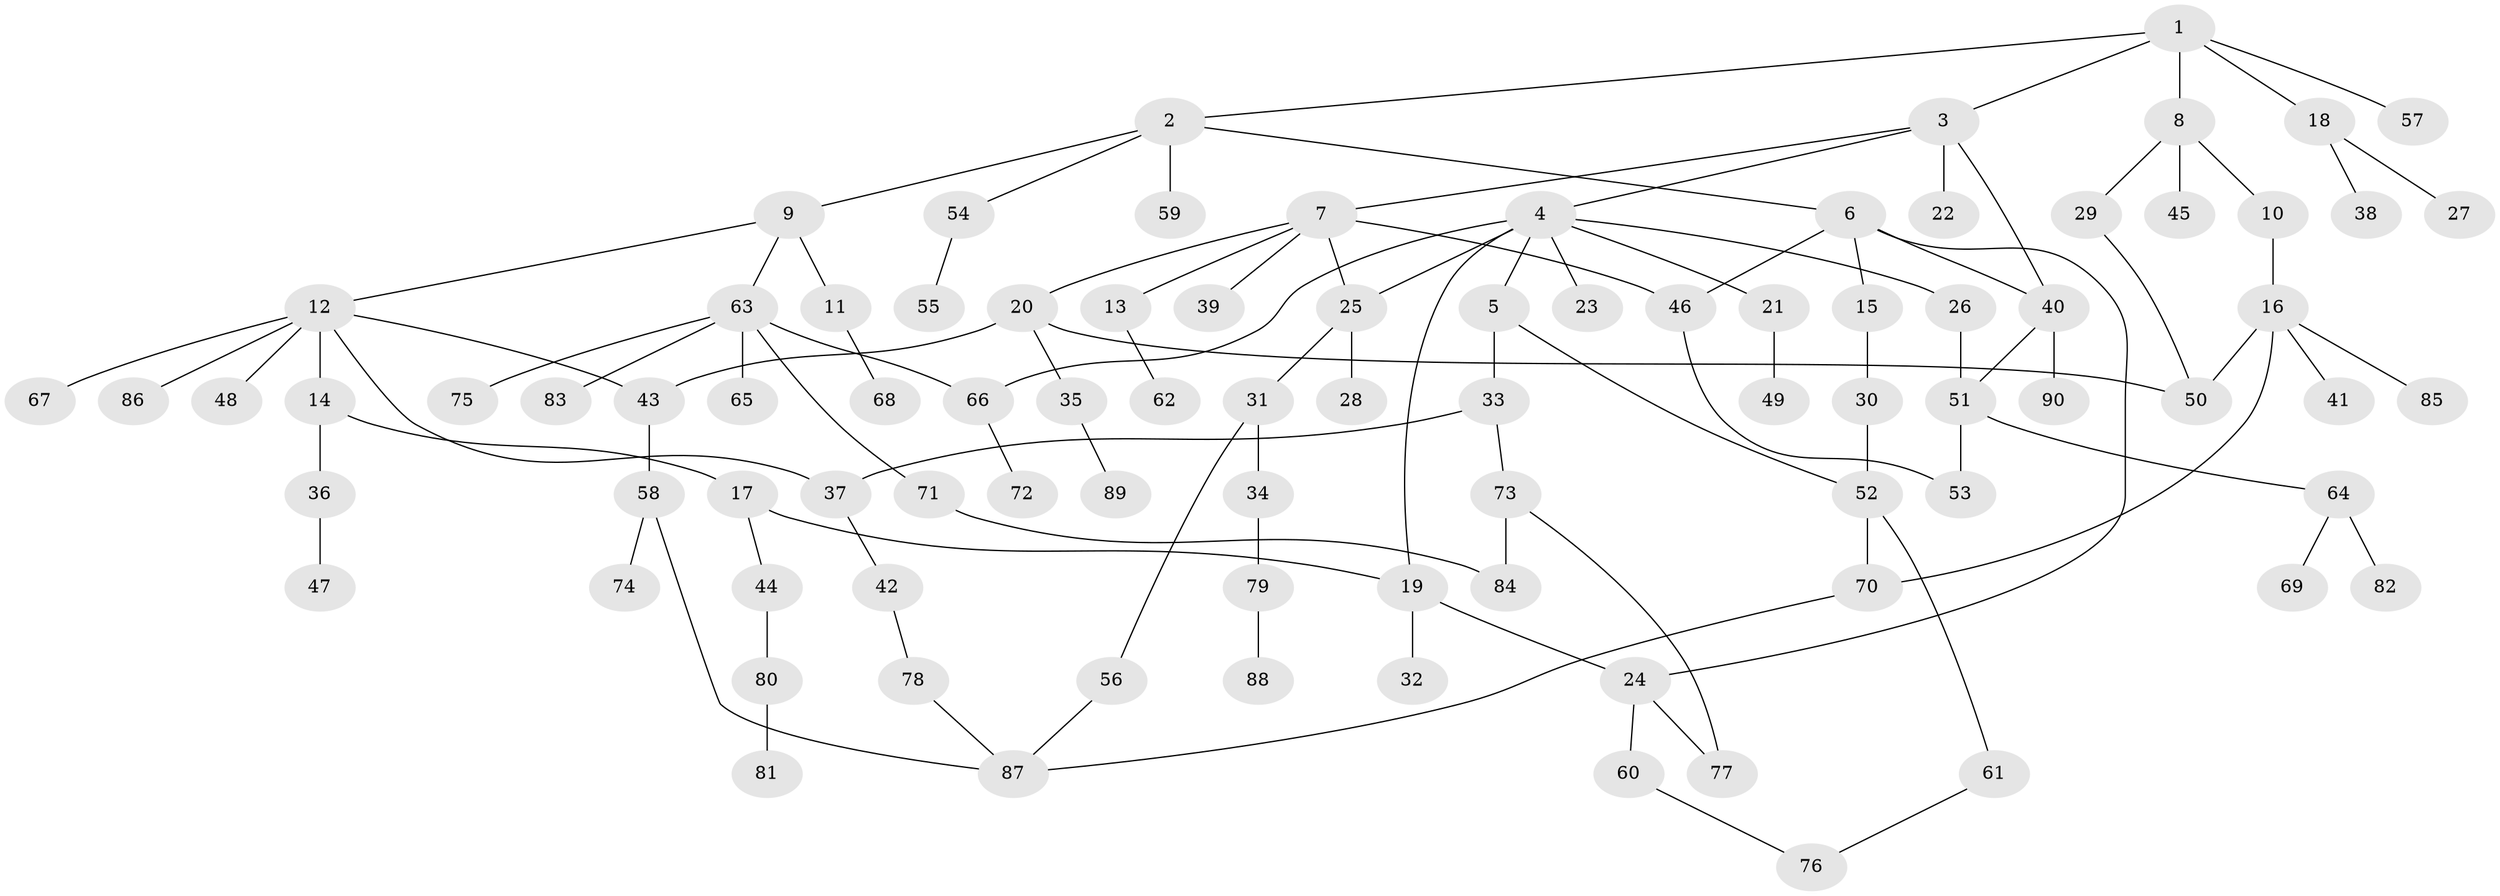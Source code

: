 // coarse degree distribution, {1: 0.5555555555555556, 2: 0.28888888888888886, 10: 0.022222222222222223, 11: 0.022222222222222223, 6: 0.022222222222222223, 5: 0.022222222222222223, 9: 0.022222222222222223, 8: 0.044444444444444446}
// Generated by graph-tools (version 1.1) at 2025/44/03/04/25 21:44:32]
// undirected, 90 vertices, 109 edges
graph export_dot {
graph [start="1"]
  node [color=gray90,style=filled];
  1;
  2;
  3;
  4;
  5;
  6;
  7;
  8;
  9;
  10;
  11;
  12;
  13;
  14;
  15;
  16;
  17;
  18;
  19;
  20;
  21;
  22;
  23;
  24;
  25;
  26;
  27;
  28;
  29;
  30;
  31;
  32;
  33;
  34;
  35;
  36;
  37;
  38;
  39;
  40;
  41;
  42;
  43;
  44;
  45;
  46;
  47;
  48;
  49;
  50;
  51;
  52;
  53;
  54;
  55;
  56;
  57;
  58;
  59;
  60;
  61;
  62;
  63;
  64;
  65;
  66;
  67;
  68;
  69;
  70;
  71;
  72;
  73;
  74;
  75;
  76;
  77;
  78;
  79;
  80;
  81;
  82;
  83;
  84;
  85;
  86;
  87;
  88;
  89;
  90;
  1 -- 2;
  1 -- 3;
  1 -- 8;
  1 -- 18;
  1 -- 57;
  2 -- 6;
  2 -- 9;
  2 -- 54;
  2 -- 59;
  3 -- 4;
  3 -- 7;
  3 -- 22;
  3 -- 40;
  4 -- 5;
  4 -- 21;
  4 -- 23;
  4 -- 25;
  4 -- 26;
  4 -- 19;
  4 -- 66;
  5 -- 33;
  5 -- 52;
  6 -- 15;
  6 -- 40;
  6 -- 46;
  6 -- 24;
  7 -- 13;
  7 -- 20;
  7 -- 39;
  7 -- 46;
  7 -- 25;
  8 -- 10;
  8 -- 29;
  8 -- 45;
  9 -- 11;
  9 -- 12;
  9 -- 63;
  10 -- 16;
  11 -- 68;
  12 -- 14;
  12 -- 37;
  12 -- 43;
  12 -- 48;
  12 -- 67;
  12 -- 86;
  13 -- 62;
  14 -- 17;
  14 -- 36;
  15 -- 30;
  16 -- 41;
  16 -- 85;
  16 -- 70;
  16 -- 50;
  17 -- 19;
  17 -- 44;
  18 -- 27;
  18 -- 38;
  19 -- 24;
  19 -- 32;
  20 -- 35;
  20 -- 50;
  20 -- 43;
  21 -- 49;
  24 -- 60;
  24 -- 77;
  25 -- 28;
  25 -- 31;
  26 -- 51;
  29 -- 50;
  30 -- 52;
  31 -- 34;
  31 -- 56;
  33 -- 73;
  33 -- 37;
  34 -- 79;
  35 -- 89;
  36 -- 47;
  37 -- 42;
  40 -- 90;
  40 -- 51;
  42 -- 78;
  43 -- 58;
  44 -- 80;
  46 -- 53;
  51 -- 53;
  51 -- 64;
  52 -- 61;
  52 -- 70;
  54 -- 55;
  56 -- 87;
  58 -- 74;
  58 -- 87;
  60 -- 76;
  61 -- 76;
  63 -- 65;
  63 -- 66;
  63 -- 71;
  63 -- 75;
  63 -- 83;
  64 -- 69;
  64 -- 82;
  66 -- 72;
  70 -- 87;
  71 -- 84;
  73 -- 77;
  73 -- 84;
  78 -- 87;
  79 -- 88;
  80 -- 81;
}

